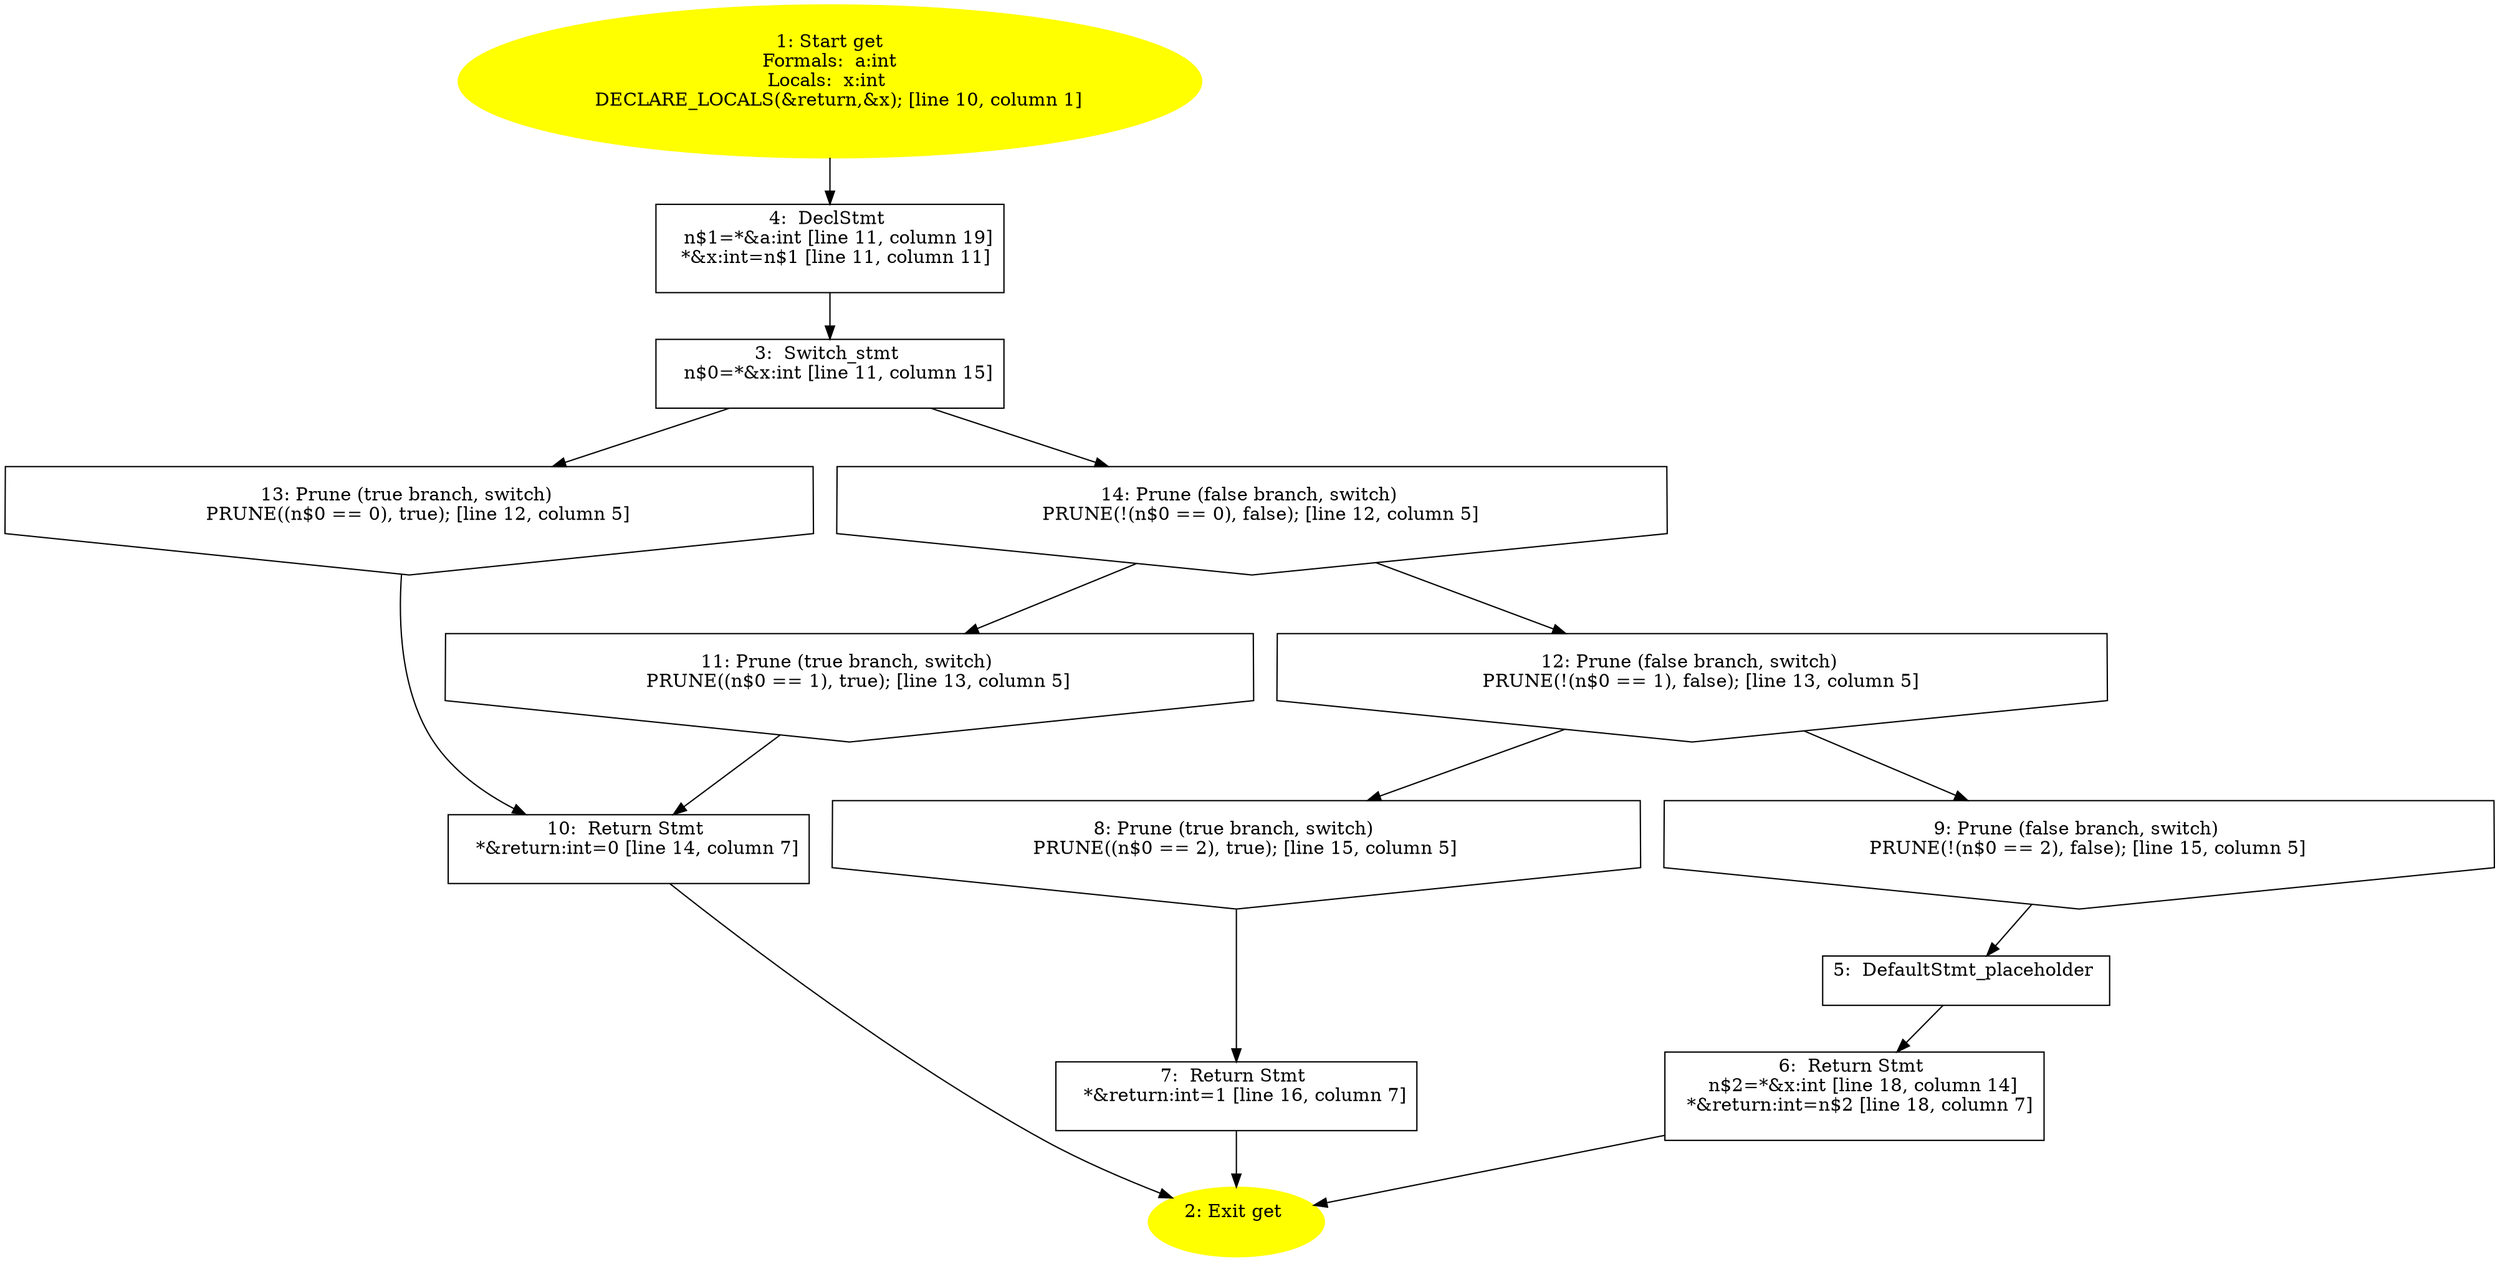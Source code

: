 /* @generated */
digraph cfg {
"get#10177141129833125794.403aae26476e3a02c544075e122228e0_1" [label="1: Start get\nFormals:  a:int\nLocals:  x:int \n   DECLARE_LOCALS(&return,&x); [line 10, column 1]\n " color=yellow style=filled]
	

	 "get#10177141129833125794.403aae26476e3a02c544075e122228e0_1" -> "get#10177141129833125794.403aae26476e3a02c544075e122228e0_4" ;
"get#10177141129833125794.403aae26476e3a02c544075e122228e0_2" [label="2: Exit get \n  " color=yellow style=filled]
	

"get#10177141129833125794.403aae26476e3a02c544075e122228e0_3" [label="3:  Switch_stmt \n   n$0=*&x:int [line 11, column 15]\n " shape="box"]
	

	 "get#10177141129833125794.403aae26476e3a02c544075e122228e0_3" -> "get#10177141129833125794.403aae26476e3a02c544075e122228e0_13" ;
	 "get#10177141129833125794.403aae26476e3a02c544075e122228e0_3" -> "get#10177141129833125794.403aae26476e3a02c544075e122228e0_14" ;
"get#10177141129833125794.403aae26476e3a02c544075e122228e0_4" [label="4:  DeclStmt \n   n$1=*&a:int [line 11, column 19]\n  *&x:int=n$1 [line 11, column 11]\n " shape="box"]
	

	 "get#10177141129833125794.403aae26476e3a02c544075e122228e0_4" -> "get#10177141129833125794.403aae26476e3a02c544075e122228e0_3" ;
"get#10177141129833125794.403aae26476e3a02c544075e122228e0_5" [label="5:  DefaultStmt_placeholder \n  " shape="box"]
	

	 "get#10177141129833125794.403aae26476e3a02c544075e122228e0_5" -> "get#10177141129833125794.403aae26476e3a02c544075e122228e0_6" ;
"get#10177141129833125794.403aae26476e3a02c544075e122228e0_6" [label="6:  Return Stmt \n   n$2=*&x:int [line 18, column 14]\n  *&return:int=n$2 [line 18, column 7]\n " shape="box"]
	

	 "get#10177141129833125794.403aae26476e3a02c544075e122228e0_6" -> "get#10177141129833125794.403aae26476e3a02c544075e122228e0_2" ;
"get#10177141129833125794.403aae26476e3a02c544075e122228e0_7" [label="7:  Return Stmt \n   *&return:int=1 [line 16, column 7]\n " shape="box"]
	

	 "get#10177141129833125794.403aae26476e3a02c544075e122228e0_7" -> "get#10177141129833125794.403aae26476e3a02c544075e122228e0_2" ;
"get#10177141129833125794.403aae26476e3a02c544075e122228e0_8" [label="8: Prune (true branch, switch) \n   PRUNE((n$0 == 2), true); [line 15, column 5]\n " shape="invhouse"]
	

	 "get#10177141129833125794.403aae26476e3a02c544075e122228e0_8" -> "get#10177141129833125794.403aae26476e3a02c544075e122228e0_7" ;
"get#10177141129833125794.403aae26476e3a02c544075e122228e0_9" [label="9: Prune (false branch, switch) \n   PRUNE(!(n$0 == 2), false); [line 15, column 5]\n " shape="invhouse"]
	

	 "get#10177141129833125794.403aae26476e3a02c544075e122228e0_9" -> "get#10177141129833125794.403aae26476e3a02c544075e122228e0_5" ;
"get#10177141129833125794.403aae26476e3a02c544075e122228e0_10" [label="10:  Return Stmt \n   *&return:int=0 [line 14, column 7]\n " shape="box"]
	

	 "get#10177141129833125794.403aae26476e3a02c544075e122228e0_10" -> "get#10177141129833125794.403aae26476e3a02c544075e122228e0_2" ;
"get#10177141129833125794.403aae26476e3a02c544075e122228e0_11" [label="11: Prune (true branch, switch) \n   PRUNE((n$0 == 1), true); [line 13, column 5]\n " shape="invhouse"]
	

	 "get#10177141129833125794.403aae26476e3a02c544075e122228e0_11" -> "get#10177141129833125794.403aae26476e3a02c544075e122228e0_10" ;
"get#10177141129833125794.403aae26476e3a02c544075e122228e0_12" [label="12: Prune (false branch, switch) \n   PRUNE(!(n$0 == 1), false); [line 13, column 5]\n " shape="invhouse"]
	

	 "get#10177141129833125794.403aae26476e3a02c544075e122228e0_12" -> "get#10177141129833125794.403aae26476e3a02c544075e122228e0_8" ;
	 "get#10177141129833125794.403aae26476e3a02c544075e122228e0_12" -> "get#10177141129833125794.403aae26476e3a02c544075e122228e0_9" ;
"get#10177141129833125794.403aae26476e3a02c544075e122228e0_13" [label="13: Prune (true branch, switch) \n   PRUNE((n$0 == 0), true); [line 12, column 5]\n " shape="invhouse"]
	

	 "get#10177141129833125794.403aae26476e3a02c544075e122228e0_13" -> "get#10177141129833125794.403aae26476e3a02c544075e122228e0_10" ;
"get#10177141129833125794.403aae26476e3a02c544075e122228e0_14" [label="14: Prune (false branch, switch) \n   PRUNE(!(n$0 == 0), false); [line 12, column 5]\n " shape="invhouse"]
	

	 "get#10177141129833125794.403aae26476e3a02c544075e122228e0_14" -> "get#10177141129833125794.403aae26476e3a02c544075e122228e0_11" ;
	 "get#10177141129833125794.403aae26476e3a02c544075e122228e0_14" -> "get#10177141129833125794.403aae26476e3a02c544075e122228e0_12" ;
}
